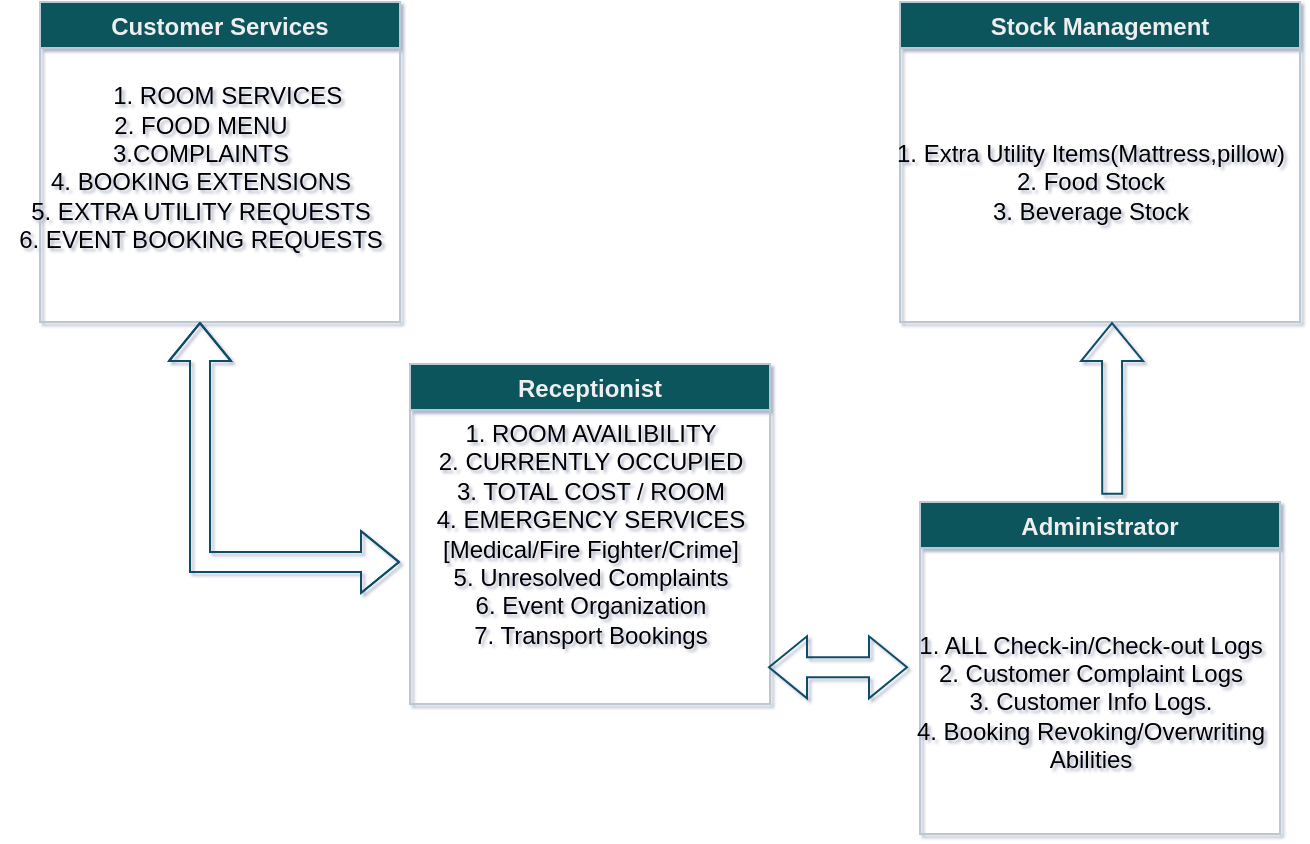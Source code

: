 <mxfile version="15.7.1" type="github">
  <diagram id="C5RBs43oDa-KdzZeNtuy" name="Page-1">
    <mxGraphModel dx="981" dy="574" grid="1" gridSize="10" guides="1" tooltips="1" connect="1" arrows="1" fold="1" page="1" pageScale="1" pageWidth="827" pageHeight="1169" math="0" shadow="1">
      <root>
        <mxCell id="WIyWlLk6GJQsqaUBKTNV-0" />
        <mxCell id="WIyWlLk6GJQsqaUBKTNV-1" parent="WIyWlLk6GJQsqaUBKTNV-0" />
        <mxCell id="Xgg4uX5KZTsvFxyTCTNp-2" value="Receptionist" style="swimlane;fillColor=#09555B;strokeColor=#BAC8D3;fontColor=#EEEEEE;" vertex="1" parent="WIyWlLk6GJQsqaUBKTNV-1">
          <mxGeometry x="325" y="291" width="180" height="170" as="geometry" />
        </mxCell>
        <mxCell id="Xgg4uX5KZTsvFxyTCTNp-17" value="1. ROOM AVAILIBILITY&lt;br&gt;2. CURRENTLY OCCUPIED&lt;br&gt;3. TOTAL COST / ROOM&lt;br&gt;4. EMERGENCY SERVICES&lt;br&gt;[Medical/Fire Fighter/Crime]&lt;br&gt;5. Unresolved Complaints&lt;br&gt;6. Event Organization&lt;br&gt;7. Transport Bookings" style="text;html=1;align=center;verticalAlign=middle;resizable=0;points=[];autosize=1;strokeColor=none;fillColor=none;fontColor=#000000;" vertex="1" parent="Xgg4uX5KZTsvFxyTCTNp-2">
          <mxGeometry x="5" y="25" width="170" height="120" as="geometry" />
        </mxCell>
        <mxCell id="Xgg4uX5KZTsvFxyTCTNp-3" value="Customer Services" style="swimlane;fontStyle=1;labelBorderColor=none;fillColor=#09555B;strokeColor=#BAC8D3;fontColor=#EEEEEE;" vertex="1" parent="WIyWlLk6GJQsqaUBKTNV-1">
          <mxGeometry x="140" y="110" width="180" height="160" as="geometry" />
        </mxCell>
        <mxCell id="Xgg4uX5KZTsvFxyTCTNp-15" value="&lt;font color=&quot;#000000&quot;&gt;&amp;nbsp; &amp;nbsp; &amp;nbsp; &amp;nbsp; 1. ROOM SERVICES&lt;br&gt;2. FOOD MENU&lt;br&gt;3.COMPLAINTS&lt;br&gt;4. BOOKING EXTENSIONS&lt;br&gt;5. EXTRA UTILITY REQUESTS&lt;br&gt;6. EVENT BOOKING REQUESTS&lt;br&gt;&lt;br&gt;&lt;/font&gt;" style="text;html=1;align=center;verticalAlign=middle;resizable=0;points=[];autosize=1;strokeColor=none;fillColor=none;fontColor=#EEEEEE;" vertex="1" parent="Xgg4uX5KZTsvFxyTCTNp-3">
          <mxGeometry x="-20" y="40" width="200" height="100" as="geometry" />
        </mxCell>
        <mxCell id="Xgg4uX5KZTsvFxyTCTNp-6" value="" style="shape=flexArrow;endArrow=classic;startArrow=classic;html=1;rounded=0;strokeColor=#0B4D6A;" edge="1" parent="WIyWlLk6GJQsqaUBKTNV-1">
          <mxGeometry width="100" height="100" relative="1" as="geometry">
            <mxPoint x="320" y="390" as="sourcePoint" />
            <mxPoint x="220" y="270" as="targetPoint" />
            <Array as="points">
              <mxPoint x="220" y="390" />
            </Array>
          </mxGeometry>
        </mxCell>
        <mxCell id="Xgg4uX5KZTsvFxyTCTNp-7" value="Stock Management" style="swimlane;fillColor=#09555B;strokeColor=#BAC8D3;fontColor=#EEEEEE;" vertex="1" parent="WIyWlLk6GJQsqaUBKTNV-1">
          <mxGeometry x="570" y="110" width="200" height="160" as="geometry" />
        </mxCell>
        <mxCell id="Xgg4uX5KZTsvFxyTCTNp-16" value="1. Extra Utility Items(Mattress,pillow)&lt;br&gt;2. Food Stock&lt;br&gt;3. Beverage Stock&lt;br&gt;" style="text;html=1;align=center;verticalAlign=middle;resizable=0;points=[];autosize=1;strokeColor=none;fillColor=none;fontColor=#000000;" vertex="1" parent="Xgg4uX5KZTsvFxyTCTNp-7">
          <mxGeometry x="-10" y="65" width="210" height="50" as="geometry" />
        </mxCell>
        <mxCell id="Xgg4uX5KZTsvFxyTCTNp-9" value="Administrator" style="swimlane;fillColor=#09555B;strokeColor=#BAC8D3;fontColor=#EEEEEE;" vertex="1" parent="WIyWlLk6GJQsqaUBKTNV-1">
          <mxGeometry x="580" y="360" width="180" height="166" as="geometry" />
        </mxCell>
        <mxCell id="Xgg4uX5KZTsvFxyTCTNp-18" value="1. ALL Check-in/Check-out Logs&lt;br&gt;2. Customer Complaint Logs&lt;br&gt;3. Customer Info Logs.&lt;br&gt;4. Booking Revoking/Overwriting &lt;br&gt;Abilities" style="text;html=1;align=center;verticalAlign=middle;resizable=0;points=[];autosize=1;strokeColor=none;fillColor=none;fontColor=#000000;" vertex="1" parent="Xgg4uX5KZTsvFxyTCTNp-9">
          <mxGeometry x="-10" y="60" width="190" height="80" as="geometry" />
        </mxCell>
        <mxCell id="Xgg4uX5KZTsvFxyTCTNp-10" value="" style="shape=flexArrow;endArrow=classic;startArrow=classic;html=1;rounded=0;strokeColor=#0B4D6A;" edge="1" parent="WIyWlLk6GJQsqaUBKTNV-1">
          <mxGeometry width="100" height="100" relative="1" as="geometry">
            <mxPoint x="504" y="442.66" as="sourcePoint" />
            <mxPoint x="574" y="442.66" as="targetPoint" />
          </mxGeometry>
        </mxCell>
        <mxCell id="Xgg4uX5KZTsvFxyTCTNp-11" value="" style="shape=flexArrow;endArrow=classic;html=1;rounded=0;exitX=0.534;exitY=-0.022;exitDx=0;exitDy=0;exitPerimeter=0;strokeColor=#0B4D6A;" edge="1" parent="WIyWlLk6GJQsqaUBKTNV-1" source="Xgg4uX5KZTsvFxyTCTNp-9">
          <mxGeometry width="50" height="50" relative="1" as="geometry">
            <mxPoint x="450" y="370" as="sourcePoint" />
            <mxPoint x="676" y="270" as="targetPoint" />
          </mxGeometry>
        </mxCell>
      </root>
    </mxGraphModel>
  </diagram>
</mxfile>
